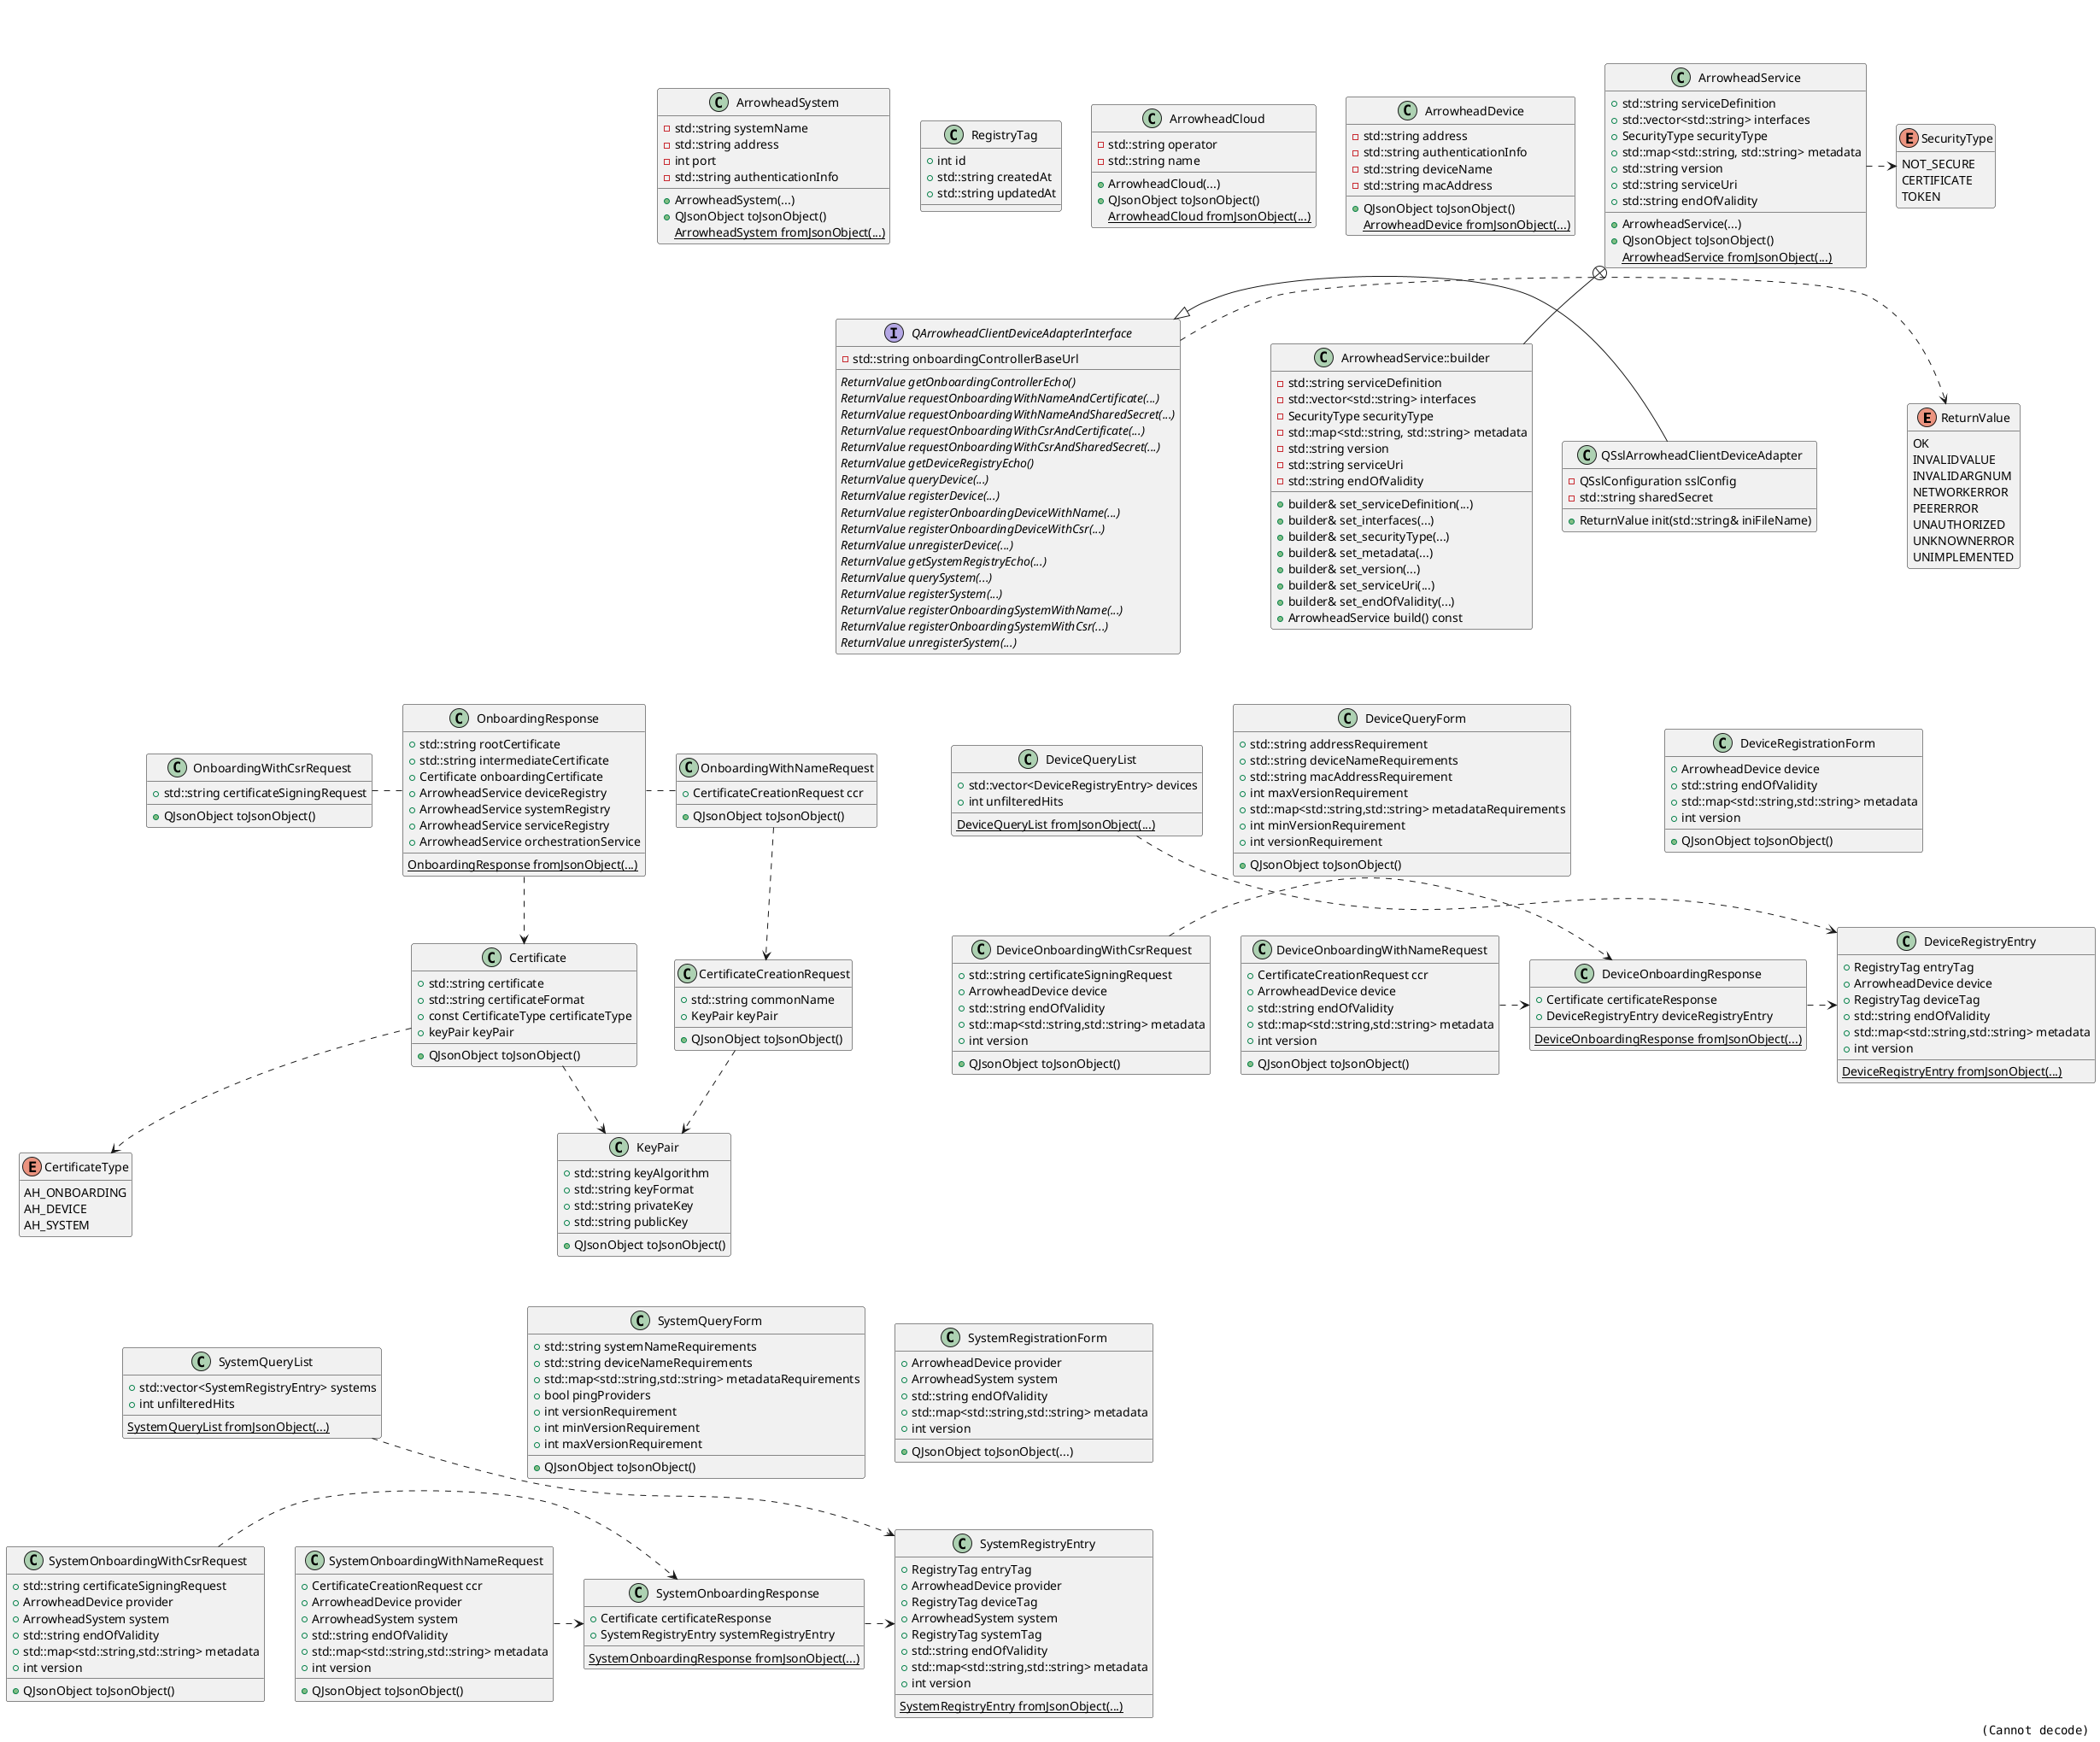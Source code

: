 @startuml "QArrowheadClientDeviceAdapter_ClassDiagram"


enum ReturnValue{
    OK
    INVALIDVALUE
    INVALIDARGNUM
    NETWORKERROR
    PEERERROR
    UNAUTHORIZED
    UNKNOWNERROR
    UNIMPLEMENTED
}

enum SecurityType{
    NOT_SECURE
    CERTIFICATE
    TOKEN
}

enum CertificateType{
    AH_ONBOARDING
    AH_DEVICE
    AH_SYSTEM
}

hide enum empty members

together {
    class RegistryTag{
        +int id
        +std::string createdAt
        +std::string updatedAt
    }
    
    class ArrowheadCloud{
        -std::string operator
        -std::string name

        +ArrowheadCloud(...)
        +QJsonObject toJsonObject()
        {static} ArrowheadCloud fromJsonObject(...)
    }

    class ArrowheadDevice{
        -std::string address
        -std::string authenticationInfo
        -std::string deviceName
        -std::string macAddress

        +QJsonObject toJsonObject()
        {static} ArrowheadDevice fromJsonObject(...)
    }

    class ArrowheadSystem{
        -std::string systemName
        -std::string address
        -int port
        -std::string authenticationInfo
        
        +ArrowheadSystem(...)
        +QJsonObject toJsonObject()
        {static} ArrowheadSystem fromJsonObject(...)
    }

    class ArrowheadService{
        +std::string serviceDefinition
        +std::vector<std::string> interfaces
        +SecurityType securityType
        +std::map<std::string, std::string> metadata
        +std::string version
        +std::string serviceUri
        +std::string endOfValidity

        +ArrowheadService(...)
        +QJsonObject toJsonObject()
        {static} ArrowheadService fromJsonObject(...)
    }
}

class ArrowheadService::builder{
    -std::string serviceDefinition
    -std::vector<std::string> interfaces
    -SecurityType securityType
    -std::map<std::string, std::string> metadata
    -std::string version
    -std::string serviceUri
    -std::string endOfValidity

    +builder& set_serviceDefinition(...)
    +builder& set_interfaces(...)
    +builder& set_securityType(...)
    +builder& set_metadata(...)
    +builder& set_version(...)
    +builder& set_serviceUri(...)
    +builder& set_endOfValidity(...)
    +ArrowheadService build() const
}

ArrowheadService +-- ArrowheadService::builder


interface QArrowheadClientDeviceAdapterInterface{
    - std::string onboardingControllerBaseUrl
    
    {abstract} ReturnValue getOnboardingControllerEcho()
    {abstract} ReturnValue requestOnboardingWithNameAndCertificate(...)
    {abstract} ReturnValue requestOnboardingWithNameAndSharedSecret(...)
    {abstract} ReturnValue requestOnboardingWithCsrAndCertificate(...)
    {abstract} ReturnValue requestOnboardingWithCsrAndSharedSecret(...)
    {abstract} ReturnValue getDeviceRegistryEcho()
    {abstract} ReturnValue queryDevice(...)
    {abstract} ReturnValue registerDevice(...)
    {abstract} ReturnValue registerOnboardingDeviceWithName(...)
    {abstract} ReturnValue registerOnboardingDeviceWithCsr(...)
    {abstract} ReturnValue unregisterDevice(...)
    {abstract} ReturnValue getSystemRegistryEcho(...)
    {abstract} ReturnValue querySystem(...)
    {abstract} ReturnValue registerSystem(...)
    {abstract} ReturnValue registerOnboardingSystemWithName(...)
    {abstract} ReturnValue registerOnboardingSystemWithCsr(...)
    {abstract} ReturnValue unregisterSystem(...)
}

class QSslArrowheadClientDeviceAdapter{
    - QSslConfiguration sslConfig
    - std::string sharedSecret

    + ReturnValue init(std::string& iniFileName)
}

' --- Onboarding Controller interface
together {
    class KeyPair{
        +std::string keyAlgorithm
        +std::string keyFormat
        +std::string privateKey
        +std::string publicKey

        +QJsonObject toJsonObject()
    }

    class Certificate{
        +std::string certificate
        +std::string certificateFormat
        +const CertificateType certificateType
        +keyPair keyPair

        +QJsonObject toJsonObject()
    }

    class CertificateCreationRequest{
        +std::string commonName
        +KeyPair keyPair

        +QJsonObject toJsonObject()
    }

    class OnboardingWithNameRequest{
        +CertificateCreationRequest ccr

        +QJsonObject toJsonObject()
    }   

    class OnboardingWithCsrRequest{
        +std::string certificateSigningRequest

        +QJsonObject toJsonObject()
    }

    class OnboardingResponse{
        +std::string rootCertificate
        +std::string intermediateCertificate
        +Certificate onboardingCertificate
        +ArrowheadService deviceRegistry
        +ArrowheadService systemRegistry
        +ArrowheadService serviceRegistry
        +ArrowheadService orchestrationService

        {static} OnboardingResponse fromJsonObject(...)
    }

    CertificateCreationRequest ..> KeyPair
    OnboardingWithNameRequest ..> CertificateCreationRequest
    OnboardingWithNameRequest . OnboardingResponse
    OnboardingResponse ..> Certificate
    Certificate ..> CertificateType
    Certificate ..> KeyPair
    OnboardingWithCsrRequest . OnboardingResponse
}

' --- Device Registry interface
together {
    class DeviceQueryForm{
        +std::string addressRequirement
        +std::string deviceNameRequirements
        +std::string macAddressRequirement
        +int maxVersionRequirement
        +std::map<std::string,std::string> metadataRequirements
        +int minVersionRequirement
        +int versionRequirement
        
        +QJsonObject toJsonObject()
    }

    class DeviceQueryList{
        +std::vector<DeviceRegistryEntry> devices
        +int unfilteredHits

        {static} DeviceQueryList fromJsonObject(...)
    }

    class DeviceRegistrationForm{
        +ArrowheadDevice device
        +std::string endOfValidity
        +std::map<std::string,std::string> metadata
        +int version

        +QJsonObject toJsonObject()
    }

    class DeviceRegistryEntry{
        +RegistryTag entryTag
        +ArrowheadDevice device
        +RegistryTag deviceTag
        +std::string endOfValidity
        +std::map<std::string,std::string> metadata
        +int version

        {static} DeviceRegistryEntry fromJsonObject(...)
    }

    class DeviceOnboardingWithNameRequest{
        +CertificateCreationRequest ccr
        +ArrowheadDevice device
        +std::string endOfValidity
        +std::map<std::string,std::string> metadata
        +int version

        +QJsonObject toJsonObject()
    }

    class DeviceOnboardingWithCsrRequest{
        +std::string certificateSigningRequest
        +ArrowheadDevice device
        +std::string endOfValidity
        +std::map<std::string,std::string> metadata
        +int version

        +QJsonObject toJsonObject()
    }

    class DeviceOnboardingResponse{
        +Certificate certificateResponse
        +DeviceRegistryEntry deviceRegistryEntry

        {static} DeviceOnboardingResponse fromJsonObject(...)
    }

    DeviceOnboardingResponse .> DeviceRegistryEntry
    DeviceOnboardingWithNameRequest .> DeviceOnboardingResponse
    DeviceOnboardingWithCsrRequest .> DeviceOnboardingResponse
    DeviceQueryList ..> DeviceRegistryEntry
}

together {
    class SystemQueryForm{
        +std::string systemNameRequirements
        +std::string deviceNameRequirements
        +std::map<std::string,std::string> metadataRequirements
        +bool pingProviders   
        +int versionRequirement
        +int minVersionRequirement
        +int maxVersionRequirement

        +QJsonObject toJsonObject()
    }

    class SystemQueryList{
        +std::vector<SystemRegistryEntry> systems
        +int unfilteredHits

        {static} SystemQueryList fromJsonObject(...)
    }

    class SystemRegistrationForm{
        +ArrowheadDevice provider
        +ArrowheadSystem system
        +std::string endOfValidity
        +std::map<std::string,std::string> metadata
        +int version

        +QJsonObject toJsonObject(...)
    }

    class SystemRegistryEntry{
        +RegistryTag entryTag
        +ArrowheadDevice provider
        +RegistryTag deviceTag
        +ArrowheadSystem system
        +RegistryTag systemTag
        +std::string endOfValidity
        +std::map<std::string,std::string> metadata
        +int version

        {static} SystemRegistryEntry fromJsonObject(...)
    }

    class SystemOnboardingWithNameRequest{
        +CertificateCreationRequest ccr
        +ArrowheadDevice provider
        +ArrowheadSystem system
        +std::string endOfValidity
        +std::map<std::string,std::string> metadata
        +int version

        +QJsonObject toJsonObject()    
    }

    class SystemOnboardingWithCsrRequest{
        +std::string certificateSigningRequest
        +ArrowheadDevice provider
        +ArrowheadSystem system
        +std::string endOfValidity
        +std::map<std::string,std::string> metadata
        +int version

        +QJsonObject toJsonObject()
    }
    class SystemOnboardingResponse{
        +Certificate certificateResponse
        +SystemRegistryEntry systemRegistryEntry

        {static} SystemOnboardingResponse fromJsonObject(...)
    }

    SystemOnboardingResponse .> SystemRegistryEntry
    SystemOnboardingWithNameRequest .> SystemOnboardingResponse
    SystemOnboardingWithCsrRequest .> SystemOnboardingResponse
    SystemQueryList ..> SystemRegistryEntry
}


QSslArrowheadClientDeviceAdapter -|> QArrowheadClientDeviceAdapterInterface
QArrowheadClientDeviceAdapterInterface .> ReturnValue
ArrowheadService .> SecurityType


' ! Warning: Following lines target diagram layout formatting only!
ArrowheadSystem --[hidden] QArrowheadClientDeviceAdapterInterface
ArrowheadCloud -[hidden] ArrowheadSystem
ArrowheadSystem -[hidden] ArrowheadService
QArrowheadClientDeviceAdapterInterface --[hidden] OnboardingWithCsrRequest
QArrowheadClientDeviceAdapterInterface --[hidden] DeviceQueryList
CertificateType --[hidden] SystemQueryList
' ! end of warning

right footer
<img:../../../doc/evopro_innovation_L.png{scale=0.1}>
endfooter

@enduml